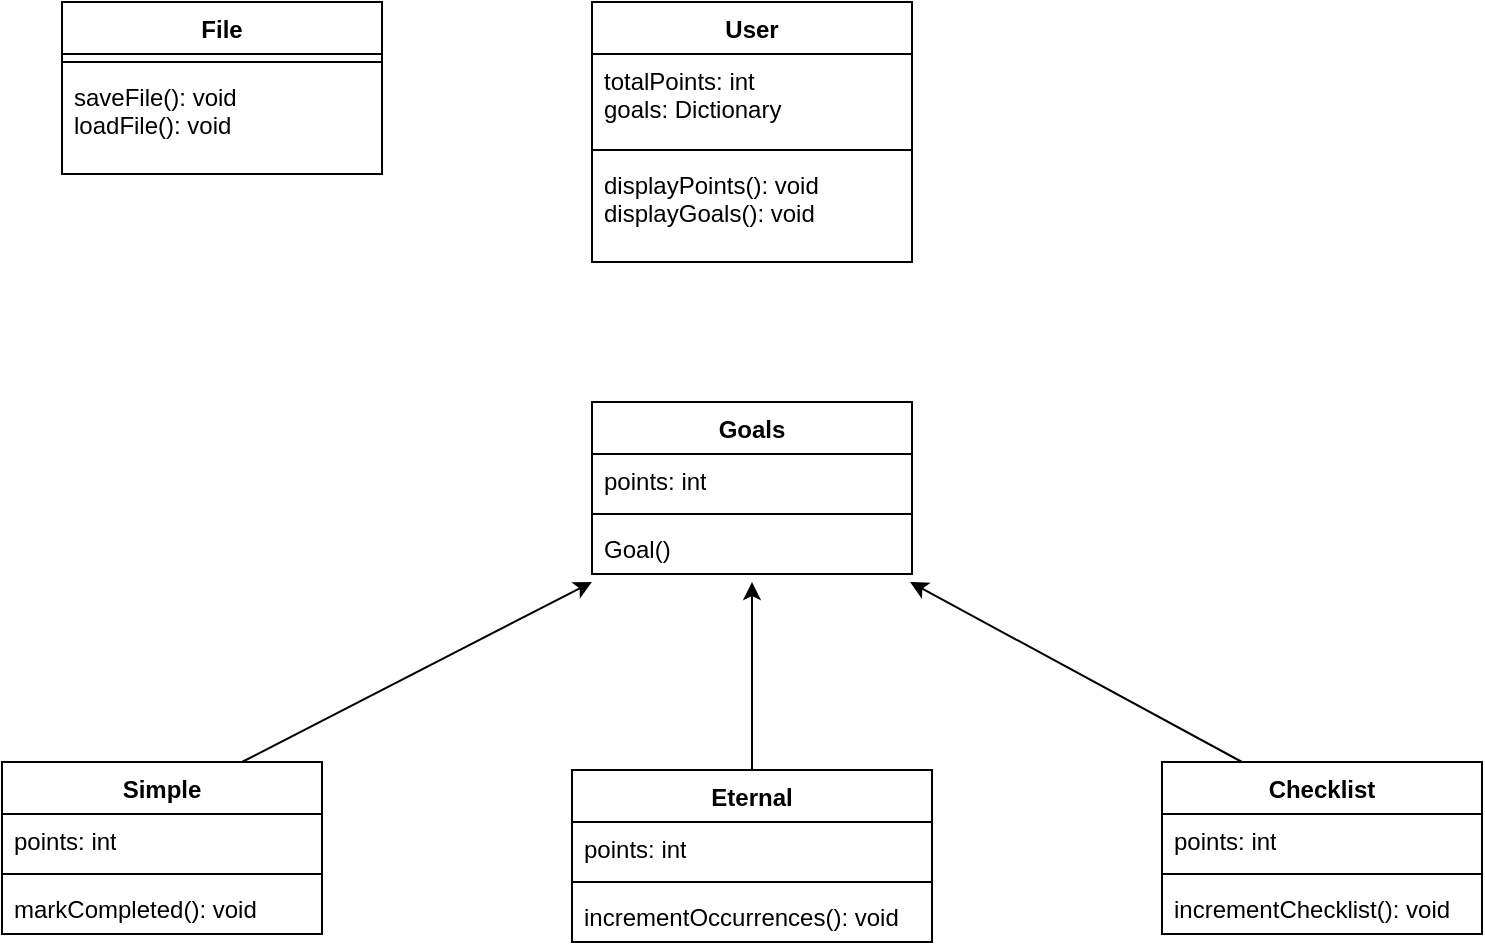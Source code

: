 <mxfile version="21.0.2" type="device"><diagram name="Page-1" id="6z_yROfkLONfdE5qzzKv"><mxGraphModel dx="1394" dy="789" grid="1" gridSize="10" guides="1" tooltips="1" connect="1" arrows="1" fold="1" page="1" pageScale="1" pageWidth="850" pageHeight="1100" math="0" shadow="0"><root><mxCell id="0"/><mxCell id="1" parent="0"/><mxCell id="A7wa_Z304-jucaJsHFV5-1" value="Goals" style="swimlane;fontStyle=1;align=center;verticalAlign=top;childLayout=stackLayout;horizontal=1;startSize=26;horizontalStack=0;resizeParent=1;resizeParentMax=0;resizeLast=0;collapsible=1;marginBottom=0;whiteSpace=wrap;html=1;" vertex="1" parent="1"><mxGeometry x="345" y="280" width="160" height="86" as="geometry"/></mxCell><mxCell id="A7wa_Z304-jucaJsHFV5-2" value="points: int&lt;br&gt;" style="text;strokeColor=none;fillColor=none;align=left;verticalAlign=top;spacingLeft=4;spacingRight=4;overflow=hidden;rotatable=0;points=[[0,0.5],[1,0.5]];portConstraint=eastwest;whiteSpace=wrap;html=1;" vertex="1" parent="A7wa_Z304-jucaJsHFV5-1"><mxGeometry y="26" width="160" height="26" as="geometry"/></mxCell><mxCell id="A7wa_Z304-jucaJsHFV5-3" value="" style="line;strokeWidth=1;fillColor=none;align=left;verticalAlign=middle;spacingTop=-1;spacingLeft=3;spacingRight=3;rotatable=0;labelPosition=right;points=[];portConstraint=eastwest;strokeColor=inherit;" vertex="1" parent="A7wa_Z304-jucaJsHFV5-1"><mxGeometry y="52" width="160" height="8" as="geometry"/></mxCell><mxCell id="A7wa_Z304-jucaJsHFV5-4" value="Goal()" style="text;strokeColor=none;fillColor=none;align=left;verticalAlign=top;spacingLeft=4;spacingRight=4;overflow=hidden;rotatable=0;points=[[0,0.5],[1,0.5]];portConstraint=eastwest;whiteSpace=wrap;html=1;" vertex="1" parent="A7wa_Z304-jucaJsHFV5-1"><mxGeometry y="60" width="160" height="26" as="geometry"/></mxCell><mxCell id="A7wa_Z304-jucaJsHFV5-22" style="rounded=0;orthogonalLoop=1;jettySize=auto;html=1;exitX=0.75;exitY=0;exitDx=0;exitDy=0;entryX=0;entryY=1.154;entryDx=0;entryDy=0;entryPerimeter=0;" edge="1" parent="1" source="A7wa_Z304-jucaJsHFV5-5" target="A7wa_Z304-jucaJsHFV5-4"><mxGeometry relative="1" as="geometry"/></mxCell><mxCell id="A7wa_Z304-jucaJsHFV5-5" value="Simple" style="swimlane;fontStyle=1;align=center;verticalAlign=top;childLayout=stackLayout;horizontal=1;startSize=26;horizontalStack=0;resizeParent=1;resizeParentMax=0;resizeLast=0;collapsible=1;marginBottom=0;whiteSpace=wrap;html=1;" vertex="1" parent="1"><mxGeometry x="50" y="460" width="160" height="86" as="geometry"/></mxCell><mxCell id="A7wa_Z304-jucaJsHFV5-6" value="points: int" style="text;strokeColor=none;fillColor=none;align=left;verticalAlign=top;spacingLeft=4;spacingRight=4;overflow=hidden;rotatable=0;points=[[0,0.5],[1,0.5]];portConstraint=eastwest;whiteSpace=wrap;html=1;" vertex="1" parent="A7wa_Z304-jucaJsHFV5-5"><mxGeometry y="26" width="160" height="26" as="geometry"/></mxCell><mxCell id="A7wa_Z304-jucaJsHFV5-7" value="" style="line;strokeWidth=1;fillColor=none;align=left;verticalAlign=middle;spacingTop=-1;spacingLeft=3;spacingRight=3;rotatable=0;labelPosition=right;points=[];portConstraint=eastwest;strokeColor=inherit;" vertex="1" parent="A7wa_Z304-jucaJsHFV5-5"><mxGeometry y="52" width="160" height="8" as="geometry"/></mxCell><mxCell id="A7wa_Z304-jucaJsHFV5-8" value="markCompleted(): void" style="text;strokeColor=none;fillColor=none;align=left;verticalAlign=top;spacingLeft=4;spacingRight=4;overflow=hidden;rotatable=0;points=[[0,0.5],[1,0.5]];portConstraint=eastwest;whiteSpace=wrap;html=1;" vertex="1" parent="A7wa_Z304-jucaJsHFV5-5"><mxGeometry y="60" width="160" height="26" as="geometry"/></mxCell><mxCell id="A7wa_Z304-jucaJsHFV5-23" style="rounded=0;orthogonalLoop=1;jettySize=auto;html=1;exitX=0.5;exitY=0;exitDx=0;exitDy=0;" edge="1" parent="1" source="A7wa_Z304-jucaJsHFV5-9"><mxGeometry relative="1" as="geometry"><mxPoint x="425" y="370" as="targetPoint"/></mxGeometry></mxCell><mxCell id="A7wa_Z304-jucaJsHFV5-9" value="Eternal" style="swimlane;fontStyle=1;align=center;verticalAlign=top;childLayout=stackLayout;horizontal=1;startSize=26;horizontalStack=0;resizeParent=1;resizeParentMax=0;resizeLast=0;collapsible=1;marginBottom=0;whiteSpace=wrap;html=1;" vertex="1" parent="1"><mxGeometry x="335" y="464" width="180" height="86" as="geometry"/></mxCell><mxCell id="A7wa_Z304-jucaJsHFV5-10" value="points: int" style="text;strokeColor=none;fillColor=none;align=left;verticalAlign=top;spacingLeft=4;spacingRight=4;overflow=hidden;rotatable=0;points=[[0,0.5],[1,0.5]];portConstraint=eastwest;whiteSpace=wrap;html=1;" vertex="1" parent="A7wa_Z304-jucaJsHFV5-9"><mxGeometry y="26" width="180" height="26" as="geometry"/></mxCell><mxCell id="A7wa_Z304-jucaJsHFV5-11" value="" style="line;strokeWidth=1;fillColor=none;align=left;verticalAlign=middle;spacingTop=-1;spacingLeft=3;spacingRight=3;rotatable=0;labelPosition=right;points=[];portConstraint=eastwest;strokeColor=inherit;" vertex="1" parent="A7wa_Z304-jucaJsHFV5-9"><mxGeometry y="52" width="180" height="8" as="geometry"/></mxCell><mxCell id="A7wa_Z304-jucaJsHFV5-12" value="incrementOccurrences(): void&amp;nbsp;" style="text;strokeColor=none;fillColor=none;align=left;verticalAlign=top;spacingLeft=4;spacingRight=4;overflow=hidden;rotatable=0;points=[[0,0.5],[1,0.5]];portConstraint=eastwest;whiteSpace=wrap;html=1;" vertex="1" parent="A7wa_Z304-jucaJsHFV5-9"><mxGeometry y="60" width="180" height="26" as="geometry"/></mxCell><mxCell id="A7wa_Z304-jucaJsHFV5-24" style="rounded=0;orthogonalLoop=1;jettySize=auto;html=1;exitX=0.25;exitY=0;exitDx=0;exitDy=0;entryX=0.994;entryY=1.154;entryDx=0;entryDy=0;entryPerimeter=0;" edge="1" parent="1" source="A7wa_Z304-jucaJsHFV5-13" target="A7wa_Z304-jucaJsHFV5-4"><mxGeometry relative="1" as="geometry"/></mxCell><mxCell id="A7wa_Z304-jucaJsHFV5-13" value="Checklist" style="swimlane;fontStyle=1;align=center;verticalAlign=top;childLayout=stackLayout;horizontal=1;startSize=26;horizontalStack=0;resizeParent=1;resizeParentMax=0;resizeLast=0;collapsible=1;marginBottom=0;whiteSpace=wrap;html=1;" vertex="1" parent="1"><mxGeometry x="630" y="460" width="160" height="86" as="geometry"/></mxCell><mxCell id="A7wa_Z304-jucaJsHFV5-14" value="points: int" style="text;strokeColor=none;fillColor=none;align=left;verticalAlign=top;spacingLeft=4;spacingRight=4;overflow=hidden;rotatable=0;points=[[0,0.5],[1,0.5]];portConstraint=eastwest;whiteSpace=wrap;html=1;" vertex="1" parent="A7wa_Z304-jucaJsHFV5-13"><mxGeometry y="26" width="160" height="26" as="geometry"/></mxCell><mxCell id="A7wa_Z304-jucaJsHFV5-15" value="" style="line;strokeWidth=1;fillColor=none;align=left;verticalAlign=middle;spacingTop=-1;spacingLeft=3;spacingRight=3;rotatable=0;labelPosition=right;points=[];portConstraint=eastwest;strokeColor=inherit;" vertex="1" parent="A7wa_Z304-jucaJsHFV5-13"><mxGeometry y="52" width="160" height="8" as="geometry"/></mxCell><mxCell id="A7wa_Z304-jucaJsHFV5-16" value="incrementChecklist(): void" style="text;strokeColor=none;fillColor=none;align=left;verticalAlign=top;spacingLeft=4;spacingRight=4;overflow=hidden;rotatable=0;points=[[0,0.5],[1,0.5]];portConstraint=eastwest;whiteSpace=wrap;html=1;" vertex="1" parent="A7wa_Z304-jucaJsHFV5-13"><mxGeometry y="60" width="160" height="26" as="geometry"/></mxCell><mxCell id="A7wa_Z304-jucaJsHFV5-17" value="User" style="swimlane;fontStyle=1;align=center;verticalAlign=top;childLayout=stackLayout;horizontal=1;startSize=26;horizontalStack=0;resizeParent=1;resizeParentMax=0;resizeLast=0;collapsible=1;marginBottom=0;whiteSpace=wrap;html=1;" vertex="1" parent="1"><mxGeometry x="345" y="80" width="160" height="130" as="geometry"/></mxCell><mxCell id="A7wa_Z304-jucaJsHFV5-18" value="totalPoints: int&lt;br&gt;goals: Dictionary" style="text;strokeColor=none;fillColor=none;align=left;verticalAlign=top;spacingLeft=4;spacingRight=4;overflow=hidden;rotatable=0;points=[[0,0.5],[1,0.5]];portConstraint=eastwest;whiteSpace=wrap;html=1;" vertex="1" parent="A7wa_Z304-jucaJsHFV5-17"><mxGeometry y="26" width="160" height="44" as="geometry"/></mxCell><mxCell id="A7wa_Z304-jucaJsHFV5-19" value="" style="line;strokeWidth=1;fillColor=none;align=left;verticalAlign=middle;spacingTop=-1;spacingLeft=3;spacingRight=3;rotatable=0;labelPosition=right;points=[];portConstraint=eastwest;strokeColor=inherit;" vertex="1" parent="A7wa_Z304-jucaJsHFV5-17"><mxGeometry y="70" width="160" height="8" as="geometry"/></mxCell><mxCell id="A7wa_Z304-jucaJsHFV5-20" value="displayPoints(): void&lt;br&gt;displayGoals(): void" style="text;strokeColor=none;fillColor=none;align=left;verticalAlign=top;spacingLeft=4;spacingRight=4;overflow=hidden;rotatable=0;points=[[0,0.5],[1,0.5]];portConstraint=eastwest;whiteSpace=wrap;html=1;" vertex="1" parent="A7wa_Z304-jucaJsHFV5-17"><mxGeometry y="78" width="160" height="52" as="geometry"/></mxCell><mxCell id="A7wa_Z304-jucaJsHFV5-29" value="File" style="swimlane;fontStyle=1;align=center;verticalAlign=top;childLayout=stackLayout;horizontal=1;startSize=26;horizontalStack=0;resizeParent=1;resizeParentMax=0;resizeLast=0;collapsible=1;marginBottom=0;whiteSpace=wrap;html=1;" vertex="1" parent="1"><mxGeometry x="80" y="80" width="160" height="86" as="geometry"/></mxCell><mxCell id="A7wa_Z304-jucaJsHFV5-31" value="" style="line;strokeWidth=1;fillColor=none;align=left;verticalAlign=middle;spacingTop=-1;spacingLeft=3;spacingRight=3;rotatable=0;labelPosition=right;points=[];portConstraint=eastwest;strokeColor=inherit;" vertex="1" parent="A7wa_Z304-jucaJsHFV5-29"><mxGeometry y="26" width="160" height="8" as="geometry"/></mxCell><mxCell id="A7wa_Z304-jucaJsHFV5-32" value="saveFile(): void&lt;br&gt;loadFile(): void" style="text;strokeColor=none;fillColor=none;align=left;verticalAlign=top;spacingLeft=4;spacingRight=4;overflow=hidden;rotatable=0;points=[[0,0.5],[1,0.5]];portConstraint=eastwest;whiteSpace=wrap;html=1;" vertex="1" parent="A7wa_Z304-jucaJsHFV5-29"><mxGeometry y="34" width="160" height="52" as="geometry"/></mxCell></root></mxGraphModel></diagram></mxfile>